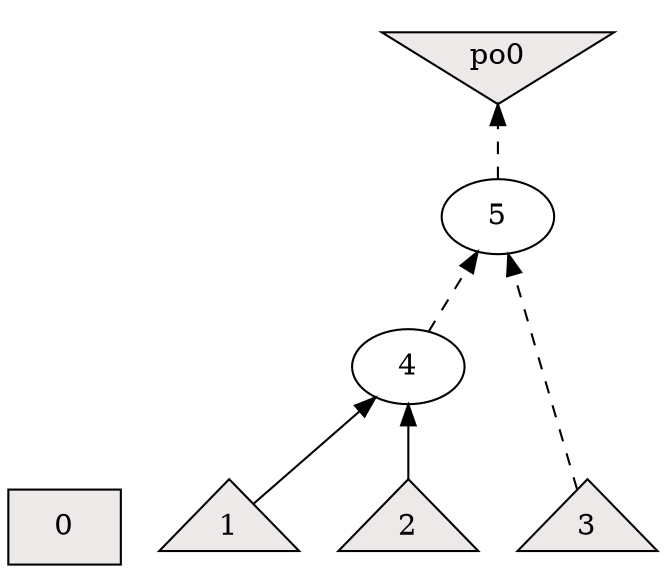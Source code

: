 digraph {
rankdir=BT;
0 [label="0",shape=box,style=filled,fillcolor=snow2]
1 [label="1",shape=triangle,style=filled,fillcolor=snow2]
2 [label="2",shape=triangle,style=filled,fillcolor=snow2]
3 [label="3",shape=triangle,style=filled,fillcolor=snow2]
4 [label="4",shape=ellipse,style=filled,fillcolor=white]
5 [label="5",shape=ellipse,style=filled,fillcolor=white]
po0 [shape=invtriangle,style=filled,fillcolor=snow2]
1 -> 4 [style=solid]
2 -> 4 [style=solid]
3 -> 5 [style=dashed]
4 -> 5 [style=dashed]
5 -> po0 [style=dashed]
{rank = same; 0; 1; 2; 3; }
{rank = same; 4; }
{rank = same; 5; }
{rank = same; po0; }
}
